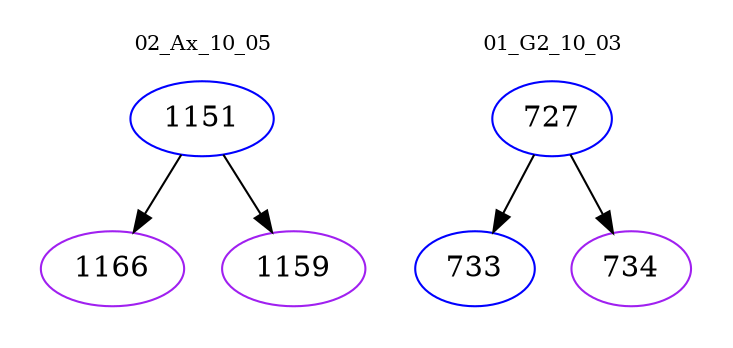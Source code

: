 digraph{
subgraph cluster_0 {
color = white
label = "02_Ax_10_05";
fontsize=10;
T0_1151 [label="1151", color="blue"]
T0_1151 -> T0_1166 [color="black"]
T0_1166 [label="1166", color="purple"]
T0_1151 -> T0_1159 [color="black"]
T0_1159 [label="1159", color="purple"]
}
subgraph cluster_1 {
color = white
label = "01_G2_10_03";
fontsize=10;
T1_727 [label="727", color="blue"]
T1_727 -> T1_733 [color="black"]
T1_733 [label="733", color="blue"]
T1_727 -> T1_734 [color="black"]
T1_734 [label="734", color="purple"]
}
}
